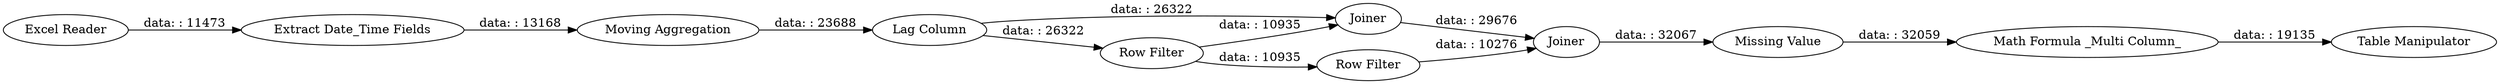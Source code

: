 digraph {
	"-995576589402589752_13" [label="Extract Date_Time Fields"]
	"-995576589402589752_16" [label="Lag Column"]
	"-995576589402589752_27" [label="Math Formula _Multi Column_"]
	"-995576589402589752_22" [label=Joiner]
	"-995576589402589752_25" [label=Joiner]
	"-995576589402589752_15" [label="Moving Aggregation"]
	"-995576589402589752_14" [label="Excel Reader"]
	"-995576589402589752_24" [label="Row Filter"]
	"-995576589402589752_26" [label="Missing Value"]
	"-995576589402589752_29" [label="Table Manipulator"]
	"-995576589402589752_23" [label="Row Filter"]
	"-995576589402589752_25" -> "-995576589402589752_26" [label="data: : 32067"]
	"-995576589402589752_14" -> "-995576589402589752_13" [label="data: : 11473"]
	"-995576589402589752_16" -> "-995576589402589752_22" [label="data: : 26322"]
	"-995576589402589752_15" -> "-995576589402589752_16" [label="data: : 23688"]
	"-995576589402589752_23" -> "-995576589402589752_24" [label="data: : 10935"]
	"-995576589402589752_13" -> "-995576589402589752_15" [label="data: : 13168"]
	"-995576589402589752_23" -> "-995576589402589752_22" [label="data: : 10935"]
	"-995576589402589752_22" -> "-995576589402589752_25" [label="data: : 29676"]
	"-995576589402589752_24" -> "-995576589402589752_25" [label="data: : 10276"]
	"-995576589402589752_27" -> "-995576589402589752_29" [label="data: : 19135"]
	"-995576589402589752_26" -> "-995576589402589752_27" [label="data: : 32059"]
	"-995576589402589752_16" -> "-995576589402589752_23" [label="data: : 26322"]
	rankdir=LR
}
